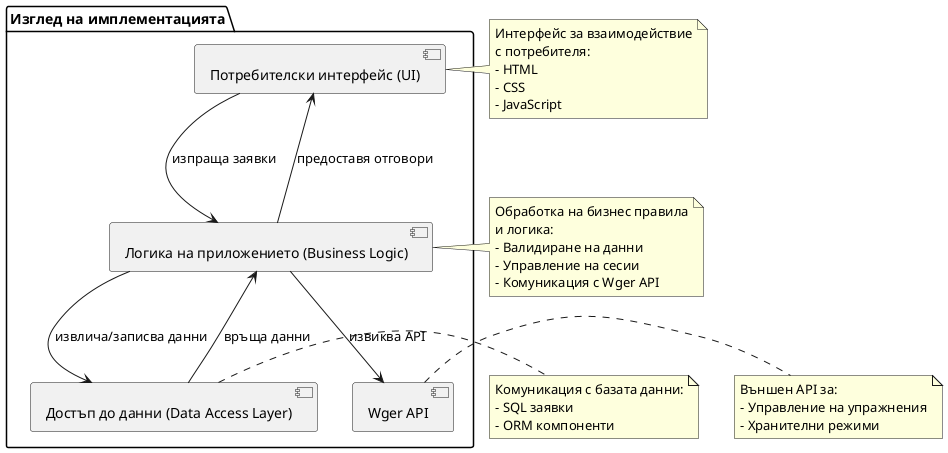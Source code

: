 @startuml ImplementationView
package "Изглед на имплементацията" {
    [Потребителски интерфейс (UI)] as UI
    [Логика на приложението (Business Logic)] as BL
    [Достъп до данни (Data Access Layer)] as DAL
    [Wger API] as WgerAPI
}

UI --> BL : "изпраща заявки"
BL --> DAL : "извлича/записва данни"
DAL --> BL : "връща данни"
BL --> UI : "предоставя отговори"
BL --> WgerAPI : "извиква API"

note right of UI
    Интерфейс за взаимодействие
    с потребителя:
    - HTML
    - CSS
    - JavaScript
end note

note right of BL
    Обработка на бизнес правила
    и логика:
    - Валидиране на данни
    - Управление на сесии
    - Комуникация с Wger API
end note

note right of DAL
    Комуникация с базата данни:
    - SQL заявки
    - ORM компоненти
end note

note right of WgerAPI
    Външен API за:
    - Управление на упражнения
    - Хранителни режими
end note

@enduml
